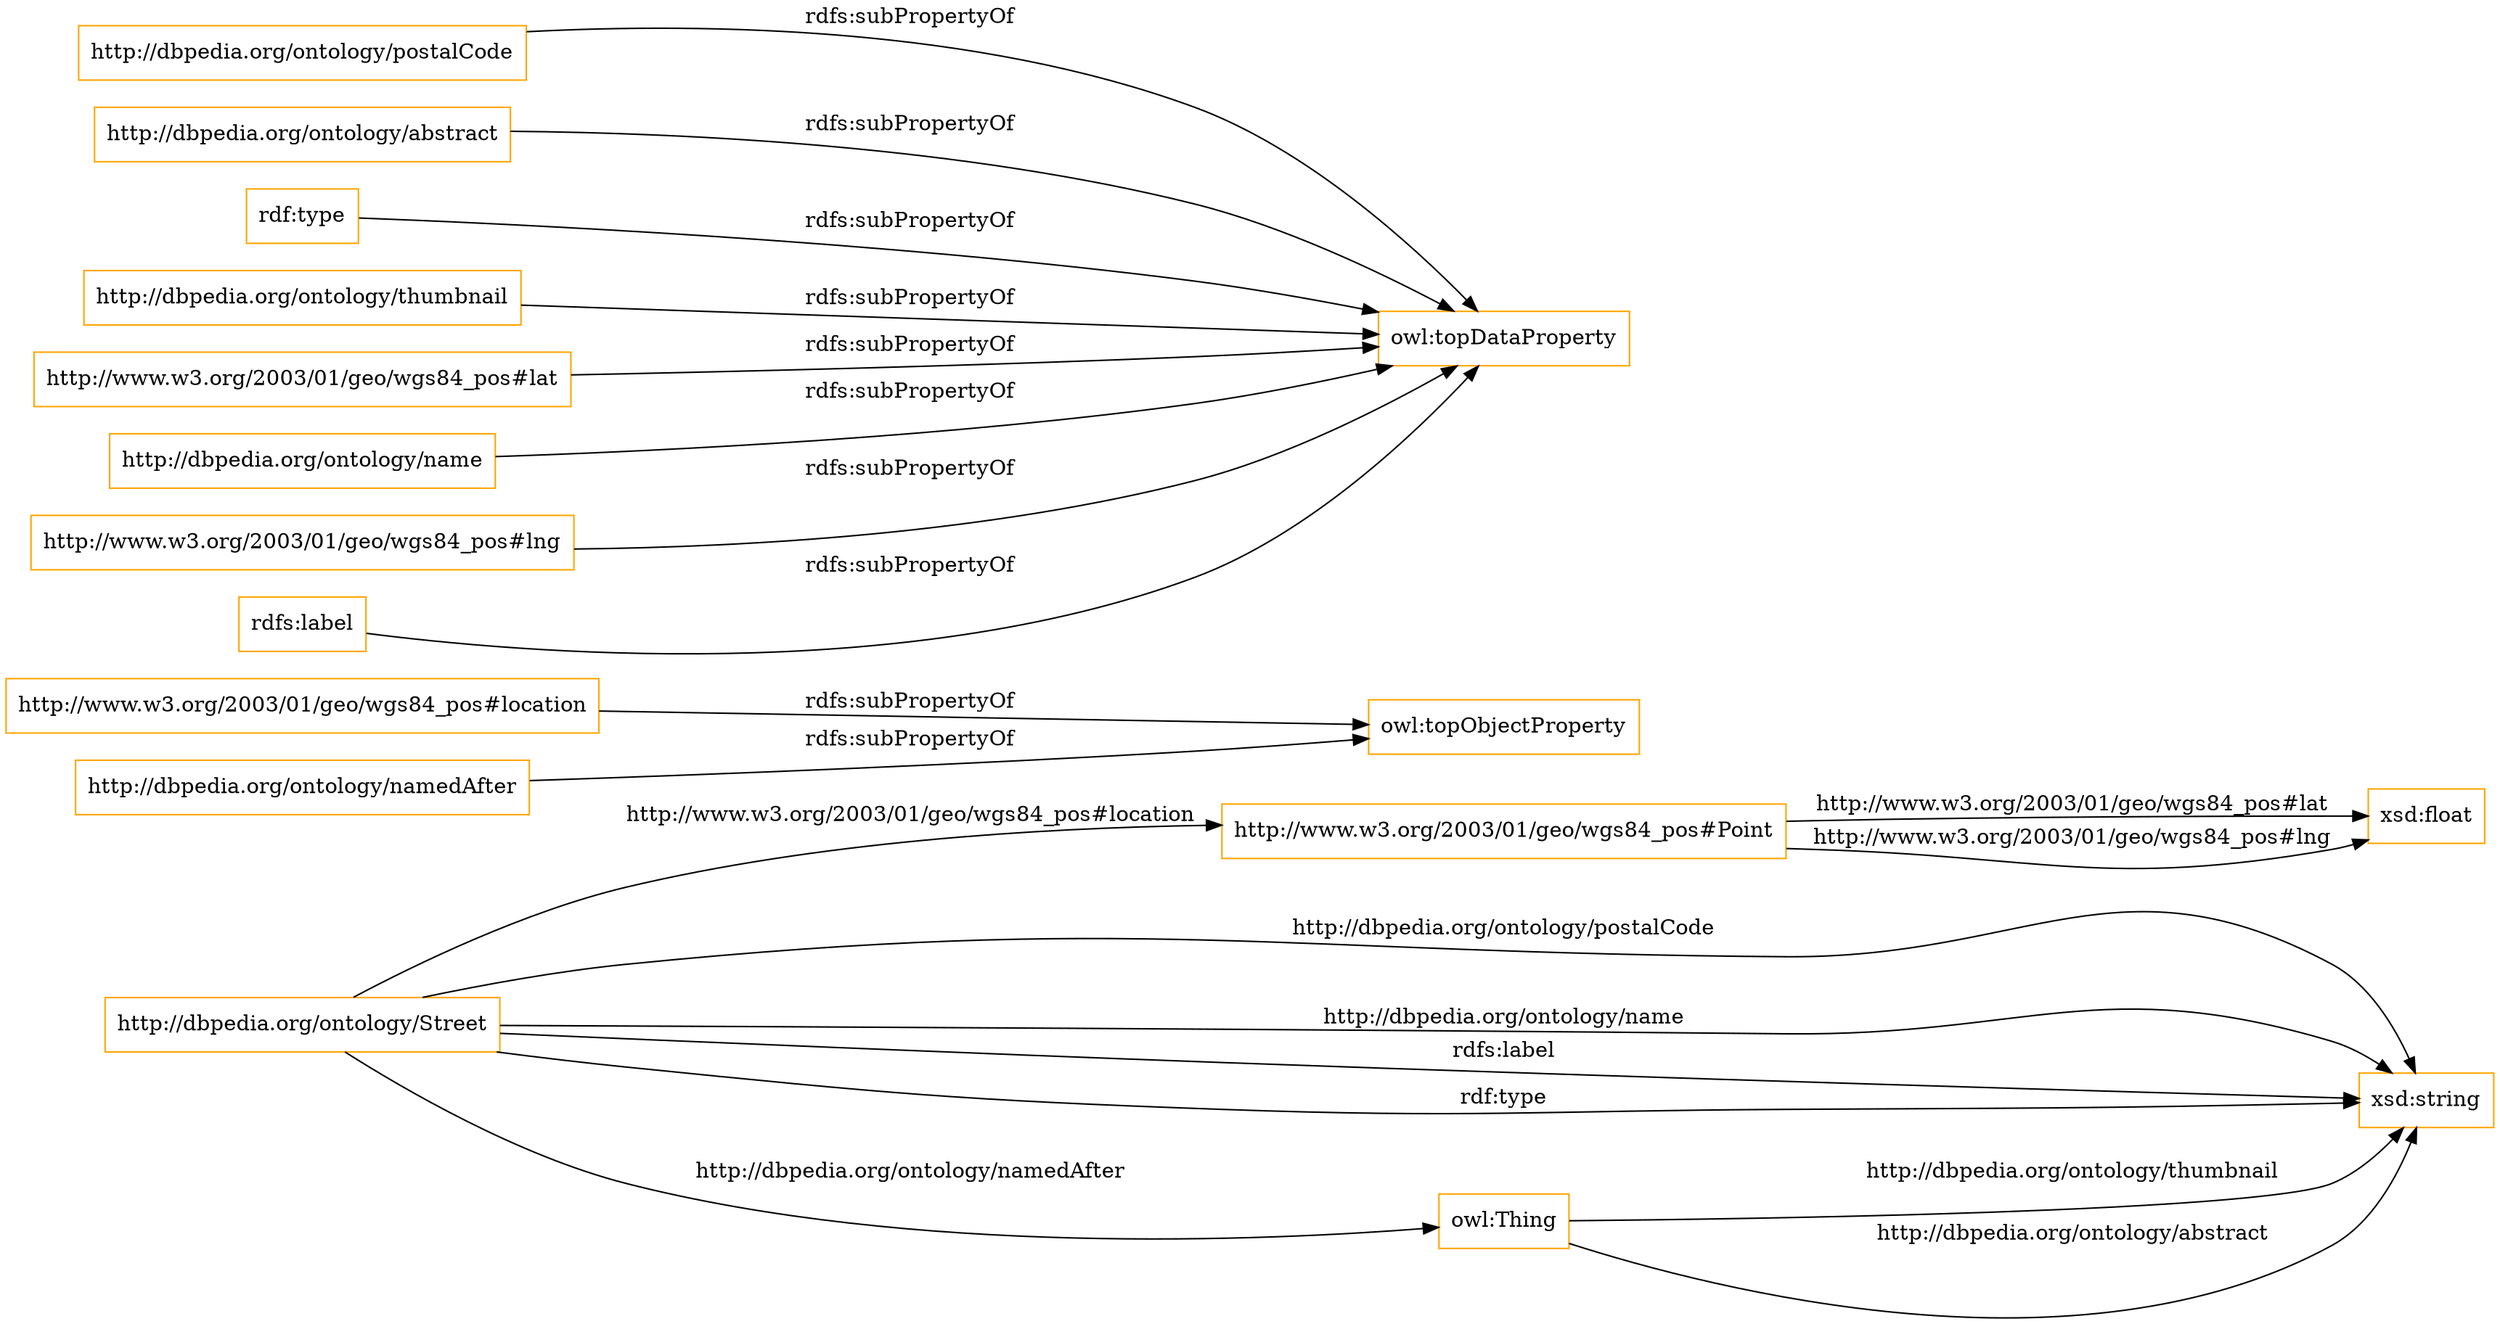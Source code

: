 digraph ar2dtool_diagram { 
rankdir=LR;
size="1501"
node [shape = rectangle, color="orange"]; "http://www.w3.org/2003/01/geo/wgs84_pos#Point" "http://dbpedia.org/ontology/Street" ; /*classes style*/
	"http://www.w3.org/2003/01/geo/wgs84_pos#location" -> "owl:topObjectProperty" [ label = "rdfs:subPropertyOf" ];
	"http://dbpedia.org/ontology/postalCode" -> "owl:topDataProperty" [ label = "rdfs:subPropertyOf" ];
	"http://dbpedia.org/ontology/abstract" -> "owl:topDataProperty" [ label = "rdfs:subPropertyOf" ];
	"rdf:type" -> "owl:topDataProperty" [ label = "rdfs:subPropertyOf" ];
	"http://dbpedia.org/ontology/namedAfter" -> "owl:topObjectProperty" [ label = "rdfs:subPropertyOf" ];
	"http://dbpedia.org/ontology/thumbnail" -> "owl:topDataProperty" [ label = "rdfs:subPropertyOf" ];
	"http://www.w3.org/2003/01/geo/wgs84_pos#lat" -> "owl:topDataProperty" [ label = "rdfs:subPropertyOf" ];
	"http://dbpedia.org/ontology/name" -> "owl:topDataProperty" [ label = "rdfs:subPropertyOf" ];
	"http://www.w3.org/2003/01/geo/wgs84_pos#lng" -> "owl:topDataProperty" [ label = "rdfs:subPropertyOf" ];
	"rdfs:label" -> "owl:topDataProperty" [ label = "rdfs:subPropertyOf" ];
	"http://dbpedia.org/ontology/Street" -> "http://www.w3.org/2003/01/geo/wgs84_pos#Point" [ label = "http://www.w3.org/2003/01/geo/wgs84_pos#location" ];
	"http://dbpedia.org/ontology/Street" -> "xsd:string" [ label = "http://dbpedia.org/ontology/postalCode" ];
	"owl:Thing" -> "xsd:string" [ label = "http://dbpedia.org/ontology/thumbnail" ];
	"http://www.w3.org/2003/01/geo/wgs84_pos#Point" -> "xsd:float" [ label = "http://www.w3.org/2003/01/geo/wgs84_pos#lat" ];
	"owl:Thing" -> "xsd:string" [ label = "http://dbpedia.org/ontology/abstract" ];
	"http://dbpedia.org/ontology/Street" -> "xsd:string" [ label = "http://dbpedia.org/ontology/name" ];
	"http://dbpedia.org/ontology/Street" -> "xsd:string" [ label = "rdfs:label" ];
	"http://dbpedia.org/ontology/Street" -> "owl:Thing" [ label = "http://dbpedia.org/ontology/namedAfter" ];
	"http://www.w3.org/2003/01/geo/wgs84_pos#Point" -> "xsd:float" [ label = "http://www.w3.org/2003/01/geo/wgs84_pos#lng" ];
	"http://dbpedia.org/ontology/Street" -> "xsd:string" [ label = "rdf:type" ];

}
